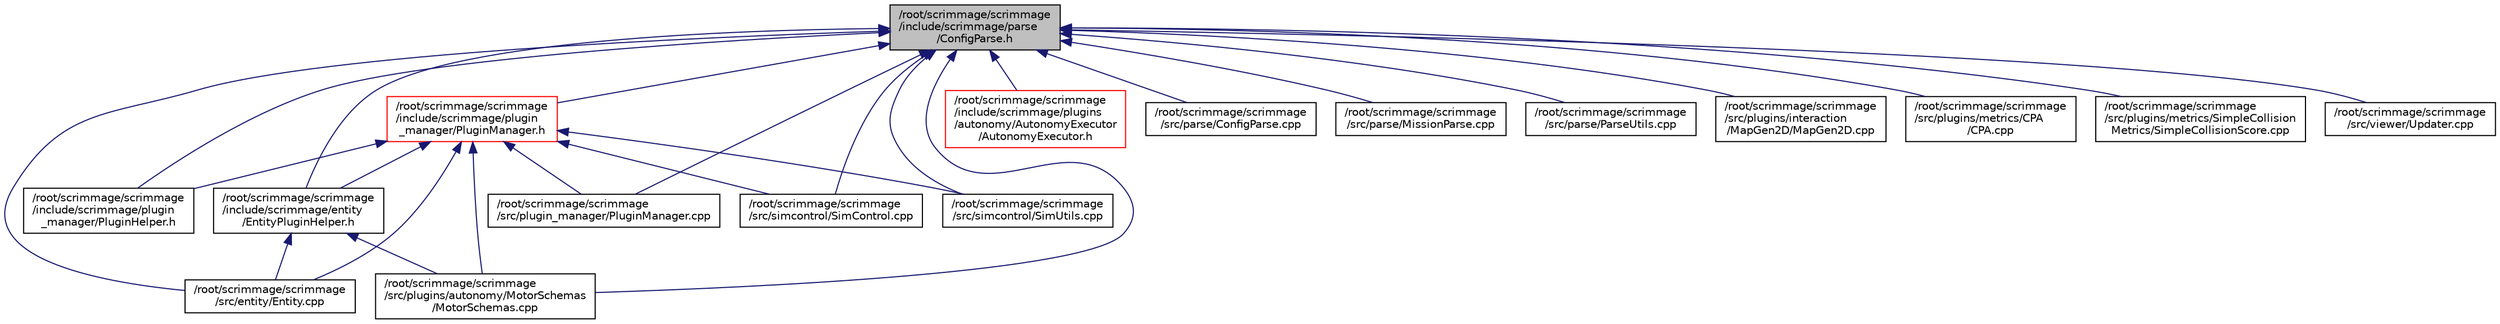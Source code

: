digraph "/root/scrimmage/scrimmage/include/scrimmage/parse/ConfigParse.h"
{
 // LATEX_PDF_SIZE
  edge [fontname="Helvetica",fontsize="10",labelfontname="Helvetica",labelfontsize="10"];
  node [fontname="Helvetica",fontsize="10",shape=record];
  Node1 [label="/root/scrimmage/scrimmage\l/include/scrimmage/parse\l/ConfigParse.h",height=0.2,width=0.4,color="black", fillcolor="grey75", style="filled", fontcolor="black",tooltip="Brief file description."];
  Node1 -> Node2 [dir="back",color="midnightblue",fontsize="10",style="solid",fontname="Helvetica"];
  Node2 [label="/root/scrimmage/scrimmage\l/include/scrimmage/entity\l/EntityPluginHelper.h",height=0.2,width=0.4,color="black", fillcolor="white", style="filled",URL="$EntityPluginHelper_8h.html",tooltip="Brief file description."];
  Node2 -> Node3 [dir="back",color="midnightblue",fontsize="10",style="solid",fontname="Helvetica"];
  Node3 [label="/root/scrimmage/scrimmage\l/src/entity/Entity.cpp",height=0.2,width=0.4,color="black", fillcolor="white", style="filled",URL="$Entity_8cpp.html",tooltip="Brief file description."];
  Node2 -> Node4 [dir="back",color="midnightblue",fontsize="10",style="solid",fontname="Helvetica"];
  Node4 [label="/root/scrimmage/scrimmage\l/src/plugins/autonomy/MotorSchemas\l/MotorSchemas.cpp",height=0.2,width=0.4,color="black", fillcolor="white", style="filled",URL="$MotorSchemas_8cpp.html",tooltip="Brief file description."];
  Node1 -> Node5 [dir="back",color="midnightblue",fontsize="10",style="solid",fontname="Helvetica"];
  Node5 [label="/root/scrimmage/scrimmage\l/include/scrimmage/plugin\l_manager/PluginHelper.h",height=0.2,width=0.4,color="black", fillcolor="white", style="filled",URL="$PluginHelper_8h.html",tooltip="Brief file description."];
  Node1 -> Node6 [dir="back",color="midnightblue",fontsize="10",style="solid",fontname="Helvetica"];
  Node6 [label="/root/scrimmage/scrimmage\l/include/scrimmage/plugin\l_manager/PluginManager.h",height=0.2,width=0.4,color="red", fillcolor="white", style="filled",URL="$PluginManager_8h.html",tooltip="Brief file description."];
  Node6 -> Node2 [dir="back",color="midnightblue",fontsize="10",style="solid",fontname="Helvetica"];
  Node6 -> Node5 [dir="back",color="midnightblue",fontsize="10",style="solid",fontname="Helvetica"];
  Node6 -> Node3 [dir="back",color="midnightblue",fontsize="10",style="solid",fontname="Helvetica"];
  Node6 -> Node8 [dir="back",color="midnightblue",fontsize="10",style="solid",fontname="Helvetica"];
  Node8 [label="/root/scrimmage/scrimmage\l/src/plugin_manager/PluginManager.cpp",height=0.2,width=0.4,color="black", fillcolor="white", style="filled",URL="$PluginManager_8cpp.html",tooltip="Brief file description."];
  Node6 -> Node4 [dir="back",color="midnightblue",fontsize="10",style="solid",fontname="Helvetica"];
  Node6 -> Node11 [dir="back",color="midnightblue",fontsize="10",style="solid",fontname="Helvetica"];
  Node11 [label="/root/scrimmage/scrimmage\l/src/simcontrol/SimControl.cpp",height=0.2,width=0.4,color="black", fillcolor="white", style="filled",URL="$SimControl_8cpp.html",tooltip="Brief file description."];
  Node6 -> Node12 [dir="back",color="midnightblue",fontsize="10",style="solid",fontname="Helvetica"];
  Node12 [label="/root/scrimmage/scrimmage\l/src/simcontrol/SimUtils.cpp",height=0.2,width=0.4,color="black", fillcolor="white", style="filled",URL="$SimUtils_8cpp.html",tooltip="Brief file description."];
  Node1 -> Node13 [dir="back",color="midnightblue",fontsize="10",style="solid",fontname="Helvetica"];
  Node13 [label="/root/scrimmage/scrimmage\l/include/scrimmage/plugins\l/autonomy/AutonomyExecutor\l/AutonomyExecutor.h",height=0.2,width=0.4,color="red", fillcolor="white", style="filled",URL="$AutonomyExecutor_8h.html",tooltip="Brief file description."];
  Node1 -> Node3 [dir="back",color="midnightblue",fontsize="10",style="solid",fontname="Helvetica"];
  Node1 -> Node14 [dir="back",color="midnightblue",fontsize="10",style="solid",fontname="Helvetica"];
  Node14 [label="/root/scrimmage/scrimmage\l/src/parse/ConfigParse.cpp",height=0.2,width=0.4,color="black", fillcolor="white", style="filled",URL="$ConfigParse_8cpp.html",tooltip="Brief file description."];
  Node1 -> Node15 [dir="back",color="midnightblue",fontsize="10",style="solid",fontname="Helvetica"];
  Node15 [label="/root/scrimmage/scrimmage\l/src/parse/MissionParse.cpp",height=0.2,width=0.4,color="black", fillcolor="white", style="filled",URL="$MissionParse_8cpp.html",tooltip="Brief file description."];
  Node1 -> Node16 [dir="back",color="midnightblue",fontsize="10",style="solid",fontname="Helvetica"];
  Node16 [label="/root/scrimmage/scrimmage\l/src/parse/ParseUtils.cpp",height=0.2,width=0.4,color="black", fillcolor="white", style="filled",URL="$ParseUtils_8cpp.html",tooltip="Brief file description."];
  Node1 -> Node8 [dir="back",color="midnightblue",fontsize="10",style="solid",fontname="Helvetica"];
  Node1 -> Node4 [dir="back",color="midnightblue",fontsize="10",style="solid",fontname="Helvetica"];
  Node1 -> Node17 [dir="back",color="midnightblue",fontsize="10",style="solid",fontname="Helvetica"];
  Node17 [label="/root/scrimmage/scrimmage\l/src/plugins/interaction\l/MapGen2D/MapGen2D.cpp",height=0.2,width=0.4,color="black", fillcolor="white", style="filled",URL="$MapGen2D_8cpp.html",tooltip="Brief file description."];
  Node1 -> Node18 [dir="back",color="midnightblue",fontsize="10",style="solid",fontname="Helvetica"];
  Node18 [label="/root/scrimmage/scrimmage\l/src/plugins/metrics/CPA\l/CPA.cpp",height=0.2,width=0.4,color="black", fillcolor="white", style="filled",URL="$CPA_8cpp.html",tooltip="Brief file description."];
  Node1 -> Node19 [dir="back",color="midnightblue",fontsize="10",style="solid",fontname="Helvetica"];
  Node19 [label="/root/scrimmage/scrimmage\l/src/plugins/metrics/SimpleCollision\lMetrics/SimpleCollisionScore.cpp",height=0.2,width=0.4,color="black", fillcolor="white", style="filled",URL="$SimpleCollisionScore_8cpp.html",tooltip="Brief file description."];
  Node1 -> Node11 [dir="back",color="midnightblue",fontsize="10",style="solid",fontname="Helvetica"];
  Node1 -> Node12 [dir="back",color="midnightblue",fontsize="10",style="solid",fontname="Helvetica"];
  Node1 -> Node20 [dir="back",color="midnightblue",fontsize="10",style="solid",fontname="Helvetica"];
  Node20 [label="/root/scrimmage/scrimmage\l/src/viewer/Updater.cpp",height=0.2,width=0.4,color="black", fillcolor="white", style="filled",URL="$Updater_8cpp.html",tooltip="Brief file description."];
}
